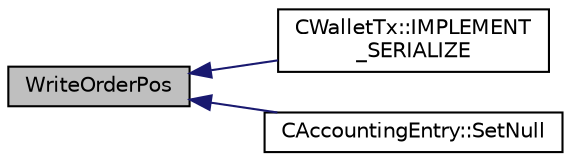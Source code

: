 digraph "WriteOrderPos"
{
  edge [fontname="Helvetica",fontsize="10",labelfontname="Helvetica",labelfontsize="10"];
  node [fontname="Helvetica",fontsize="10",shape=record];
  rankdir="LR";
  Node7 [label="WriteOrderPos",height=0.2,width=0.4,color="black", fillcolor="grey75", style="filled", fontcolor="black"];
  Node7 -> Node8 [dir="back",color="midnightblue",fontsize="10",style="solid",fontname="Helvetica"];
  Node8 [label="CWalletTx::IMPLEMENT\l_SERIALIZE",height=0.2,width=0.4,color="black", fillcolor="white", style="filled",URL="$d6/d53/class_c_wallet_tx.html#a00122fc2bbd9b8cb656422fd99c369e6"];
  Node7 -> Node9 [dir="back",color="midnightblue",fontsize="10",style="solid",fontname="Helvetica"];
  Node9 [label="CAccountingEntry::SetNull",height=0.2,width=0.4,color="black", fillcolor="white", style="filled",URL="$dc/dde/class_c_accounting_entry.html#a439b044226a1e465032ce4c4580d3389"];
}
